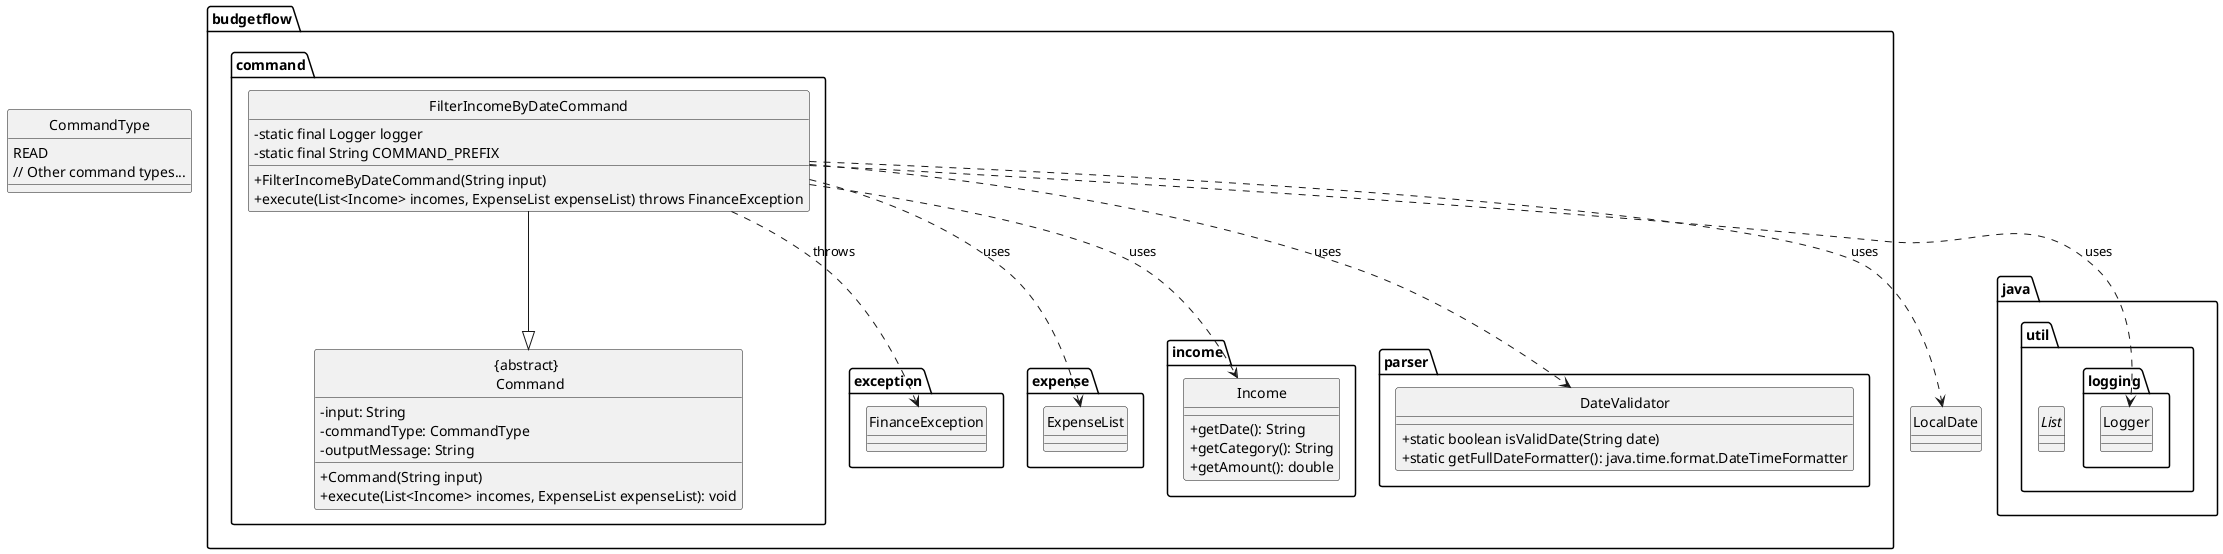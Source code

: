 @startuml
hide circle
skinparam classAttributeIconSize 0

package budgetflow.command {
    class "{abstract} \n Command" {
        - input: String
        - commandType: CommandType
        - outputMessage: String
        + Command(String input)
        + execute(List<Income> incomes, ExpenseList expenseList): void
    }

    class "FilterIncomeByDateCommand" {
        - static final Logger logger
        - static final String COMMAND_PREFIX
        + FilterIncomeByDateCommand(String input)
        + execute(List<Income> incomes, ExpenseList expenseList) throws FinanceException
    }

    "FilterIncomeByDateCommand" --|> "{abstract} \n Command"
}

package budgetflow.exception {
    class "FinanceException"
}

package budgetflow.expense {
    class ExpenseList
}

package budgetflow.income {
    class Income {
        + getDate(): String
        + getCategory(): String
        + getAmount(): double
    }
}

package budgetflow.parser {
    class DateValidator {
        + static boolean isValidDate(String date)
        + static getFullDateFormatter(): java.time.format.DateTimeFormatter
    }
}

package java.util {
    interface List
}

package java.util.logging {
    class Logger
}

enum CommandType {
    READ
    // Other command types...
}

"FilterIncomeByDateCommand" ..> "FinanceException" : throws
"FilterIncomeByDateCommand" ..> "Income" : uses
"FilterIncomeByDateCommand" ..> "ExpenseList" : uses
"FilterIncomeByDateCommand" ..> "Logger" : uses
"FilterIncomeByDateCommand" ..> "DateValidator" : uses
"FilterIncomeByDateCommand" ..> "LocalDate" : uses
@enduml
